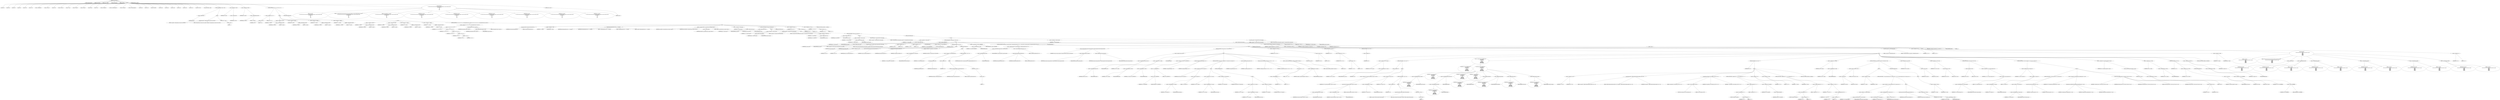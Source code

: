 digraph hostapd_notif_assoc {  
"1000131" [label = "(METHOD,hostapd_notif_assoc)" ]
"1000132" [label = "(PARAM,hostapd_data *hapd)" ]
"1000133" [label = "(PARAM,const u8 *addr)" ]
"1000134" [label = "(PARAM,const u8 *req_ies)" ]
"1000135" [label = "(PARAM,size_t req_ies_len)" ]
"1000136" [label = "(PARAM,int reassoc)" ]
"1000137" [label = "(BLOCK,,)" ]
"1000138" [label = "(LOCAL,v5: int)" ]
"1000139" [label = "(LOCAL,v6: int)" ]
"1000140" [label = "(LOCAL,v8: int)" ]
"1000141" [label = "(LOCAL,v9: int)" ]
"1000142" [label = "(LOCAL,v10: int)" ]
"1000143" [label = "(LOCAL,v11: int)" ]
"1000144" [label = "(LOCAL,v12: hostapd_data *)" ]
"1000145" [label = "(LOCAL,v13: const u8 *)" ]
"1000146" [label = "(LOCAL,v14: int)" ]
"1000147" [label = "(LOCAL,v16: const u8 *)" ]
"1000148" [label = "(LOCAL,v17: size_t)" ]
"1000149" [label = "(LOCAL,v18: sta_info *)" ]
"1000150" [label = "(LOCAL,v19: sta_info *)" ]
"1000151" [label = "(LOCAL,v20: bool)" ]
"1000152" [label = "(LOCAL,v21: int)" ]
"1000153" [label = "(LOCAL,v22: unsigned int)" ]
"1000154" [label = "(LOCAL,v23: wpa_state_machine *)" ]
"1000155" [label = "(LOCAL,v24: wpa_event)" ]
"1000156" [label = "(LOCAL,v25: wpa_state_machine *)" ]
"1000157" [label = "(LOCAL,v26: int)" ]
"1000158" [label = "(LOCAL,v27: int)" ]
"1000159" [label = "(LOCAL,v28: _DWORD *)" ]
"1000160" [label = "(LOCAL,v29: u32)" ]
"1000161" [label = "(LOCAL,v30: int)" ]
"1000162" [label = "(LOCAL,v31: bool)" ]
"1000163" [label = "(LOCAL,v32: int)" ]
"1000164" [label = "(LOCAL,v33: u32)" ]
"1000165" [label = "(LOCAL,v34: u8 *)" ]
"1000166" [label = "(LOCAL,eid: u8 [ 1064 ])" ]
"1000167" [label = "(LOCAL,elems: ieee802_11_elems)" ]
"1000168" [label = "(CONTROL_STRUCTURE,if ( !addr ),if ( !addr ))" ]
"1000169" [label = "(<operator>.logicalNot,!addr)" ]
"1000170" [label = "(IDENTIFIER,addr,!addr)" ]
"1000171" [label = "(BLOCK,,)" ]
"1000172" [label = "(wpa_printf,wpa_printf(2, \"hostapd_notif_assoc: Skip event with no address\"))" ]
"1000173" [label = "(LITERAL,2,wpa_printf(2, \"hostapd_notif_assoc: Skip event with no address\"))" ]
"1000174" [label = "(LITERAL,\"hostapd_notif_assoc: Skip event with no address\",wpa_printf(2, \"hostapd_notif_assoc: Skip event with no address\"))" ]
"1000175" [label = "(RETURN,return -1;,return -1;)" ]
"1000176" [label = "(<operator>.minus,-1)" ]
"1000177" [label = "(LITERAL,1,-1)" ]
"1000178" [label = "(<operator>.assignment,v5 = *addr)" ]
"1000179" [label = "(IDENTIFIER,v5,v5 = *addr)" ]
"1000180" [label = "(<operator>.indirection,*addr)" ]
"1000181" [label = "(IDENTIFIER,addr,v5 = *addr)" ]
"1000182" [label = "(<operator>.assignment,v6 = addr[1])" ]
"1000183" [label = "(IDENTIFIER,v6,v6 = addr[1])" ]
"1000184" [label = "(<operator>.indirectIndexAccess,addr[1])" ]
"1000185" [label = "(IDENTIFIER,addr,v6 = addr[1])" ]
"1000186" [label = "(LITERAL,1,v6 = addr[1])" ]
"1000187" [label = "(CONTROL_STRUCTURE,if ( (v5 & 1) != 0 ),if ( (v5 & 1) != 0 ))" ]
"1000188" [label = "(<operator>.notEquals,(v5 & 1) != 0)" ]
"1000189" [label = "(<operator>.and,v5 & 1)" ]
"1000190" [label = "(IDENTIFIER,v5,v5 & 1)" ]
"1000191" [label = "(LITERAL,1,v5 & 1)" ]
"1000192" [label = "(LITERAL,0,(v5 & 1) != 0)" ]
"1000193" [label = "(BLOCK,,)" ]
"1000194" [label = "(<operator>.assignment,v8 = addr[2])" ]
"1000195" [label = "(IDENTIFIER,v8,v8 = addr[2])" ]
"1000196" [label = "(<operator>.indirectIndexAccess,addr[2])" ]
"1000197" [label = "(IDENTIFIER,addr,v8 = addr[2])" ]
"1000198" [label = "(LITERAL,2,v8 = addr[2])" ]
"1000199" [label = "(<operator>.assignment,v9 = addr[3])" ]
"1000200" [label = "(IDENTIFIER,v9,v9 = addr[3])" ]
"1000201" [label = "(<operator>.indirectIndexAccess,addr[3])" ]
"1000202" [label = "(IDENTIFIER,addr,v9 = addr[3])" ]
"1000203" [label = "(LITERAL,3,v9 = addr[3])" ]
"1000204" [label = "(<operator>.assignment,v10 = addr[4])" ]
"1000205" [label = "(IDENTIFIER,v10,v10 = addr[4])" ]
"1000206" [label = "(<operator>.indirectIndexAccess,addr[4])" ]
"1000207" [label = "(IDENTIFIER,addr,v10 = addr[4])" ]
"1000208" [label = "(LITERAL,4,v10 = addr[4])" ]
"1000209" [label = "(<operator>.assignment,v11 = addr[5])" ]
"1000210" [label = "(IDENTIFIER,v11,v11 = addr[5])" ]
"1000211" [label = "(<operator>.indirectIndexAccess,addr[5])" ]
"1000212" [label = "(IDENTIFIER,addr,v11 = addr[5])" ]
"1000213" [label = "(LITERAL,5,v11 = addr[5])" ]
"1000214" [label = "(CONTROL_STRUCTURE,else,else)" ]
"1000215" [label = "(BLOCK,,)" ]
"1000216" [label = "(<operator>.assignment,v8 = addr[2])" ]
"1000217" [label = "(IDENTIFIER,v8,v8 = addr[2])" ]
"1000218" [label = "(<operator>.indirectIndexAccess,addr[2])" ]
"1000219" [label = "(IDENTIFIER,addr,v8 = addr[2])" ]
"1000220" [label = "(LITERAL,2,v8 = addr[2])" ]
"1000221" [label = "(<operator>.assignment,v9 = addr[3])" ]
"1000222" [label = "(IDENTIFIER,v9,v9 = addr[3])" ]
"1000223" [label = "(<operator>.indirectIndexAccess,addr[3])" ]
"1000224" [label = "(IDENTIFIER,addr,v9 = addr[3])" ]
"1000225" [label = "(LITERAL,3,v9 = addr[3])" ]
"1000226" [label = "(<operator>.assignment,v10 = addr[4])" ]
"1000227" [label = "(IDENTIFIER,v10,v10 = addr[4])" ]
"1000228" [label = "(<operator>.indirectIndexAccess,addr[4])" ]
"1000229" [label = "(IDENTIFIER,addr,v10 = addr[4])" ]
"1000230" [label = "(LITERAL,4,v10 = addr[4])" ]
"1000231" [label = "(<operator>.assignment,v11 = addr[5])" ]
"1000232" [label = "(IDENTIFIER,v11,v11 = addr[5])" ]
"1000233" [label = "(<operator>.indirectIndexAccess,addr[5])" ]
"1000234" [label = "(IDENTIFIER,addr,v11 = addr[5])" ]
"1000235" [label = "(LITERAL,5,v11 = addr[5])" ]
"1000236" [label = "(CONTROL_STRUCTURE,if ( v6 | v5 | v8 | v9 | v10 | v11 && memcmp(addr, hapd->own_addr, 6u) ),if ( v6 | v5 | v8 | v9 | v10 | v11 && memcmp(addr, hapd->own_addr, 6u) ))" ]
"1000237" [label = "(<operator>.logicalAnd,v6 | v5 | v8 | v9 | v10 | v11 && memcmp(addr, hapd->own_addr, 6u))" ]
"1000238" [label = "(<operator>.or,v6 | v5 | v8 | v9 | v10 | v11)" ]
"1000239" [label = "(IDENTIFIER,v6,v6 | v5 | v8 | v9 | v10 | v11)" ]
"1000240" [label = "(<operator>.or,v5 | v8 | v9 | v10 | v11)" ]
"1000241" [label = "(IDENTIFIER,v5,v5 | v8 | v9 | v10 | v11)" ]
"1000242" [label = "(<operator>.or,v8 | v9 | v10 | v11)" ]
"1000243" [label = "(IDENTIFIER,v8,v8 | v9 | v10 | v11)" ]
"1000244" [label = "(<operator>.or,v9 | v10 | v11)" ]
"1000245" [label = "(IDENTIFIER,v9,v9 | v10 | v11)" ]
"1000246" [label = "(<operator>.or,v10 | v11)" ]
"1000247" [label = "(IDENTIFIER,v10,v10 | v11)" ]
"1000248" [label = "(IDENTIFIER,v11,v10 | v11)" ]
"1000249" [label = "(memcmp,memcmp(addr, hapd->own_addr, 6u))" ]
"1000250" [label = "(IDENTIFIER,addr,memcmp(addr, hapd->own_addr, 6u))" ]
"1000251" [label = "(<operator>.indirectFieldAccess,hapd->own_addr)" ]
"1000252" [label = "(IDENTIFIER,hapd,memcmp(addr, hapd->own_addr, 6u))" ]
"1000253" [label = "(FIELD_IDENTIFIER,own_addr,own_addr)" ]
"1000254" [label = "(LITERAL,6u,memcmp(addr, hapd->own_addr, 6u))" ]
"1000255" [label = "(BLOCK,,)" ]
"1000256" [label = "(random_add_randomness,random_add_randomness(addr, 6u))" ]
"1000257" [label = "(IDENTIFIER,addr,random_add_randomness(addr, 6u))" ]
"1000258" [label = "(LITERAL,6u,random_add_randomness(addr, 6u))" ]
"1000259" [label = "(<operator>.assignment,v12 = hapd)" ]
"1000260" [label = "(IDENTIFIER,v12,v12 = hapd)" ]
"1000261" [label = "(IDENTIFIER,hapd,v12 = hapd)" ]
"1000262" [label = "(hostapd_logger,hostapd_logger(hapd, addr, 1u, 2, \"associated\"))" ]
"1000263" [label = "(IDENTIFIER,hapd,hostapd_logger(hapd, addr, 1u, 2, \"associated\"))" ]
"1000264" [label = "(IDENTIFIER,addr,hostapd_logger(hapd, addr, 1u, 2, \"associated\"))" ]
"1000265" [label = "(LITERAL,1u,hostapd_logger(hapd, addr, 1u, 2, \"associated\"))" ]
"1000266" [label = "(LITERAL,2,hostapd_logger(hapd, addr, 1u, 2, \"associated\"))" ]
"1000267" [label = "(LITERAL,\"associated\",hostapd_logger(hapd, addr, 1u, 2, \"associated\"))" ]
"1000268" [label = "(ieee802_11_parse_elems,ieee802_11_parse_elems(req_ies, req_ies_len, &elems, 0))" ]
"1000269" [label = "(IDENTIFIER,req_ies,ieee802_11_parse_elems(req_ies, req_ies_len, &elems, 0))" ]
"1000270" [label = "(IDENTIFIER,req_ies_len,ieee802_11_parse_elems(req_ies, req_ies_len, &elems, 0))" ]
"1000271" [label = "(<operator>.addressOf,&elems)" ]
"1000272" [label = "(IDENTIFIER,elems,ieee802_11_parse_elems(req_ies, req_ies_len, &elems, 0))" ]
"1000273" [label = "(LITERAL,0,ieee802_11_parse_elems(req_ies, req_ies_len, &elems, 0))" ]
"1000274" [label = "(<operator>.assignment,v13 = elems.wps_ie)" ]
"1000275" [label = "(IDENTIFIER,v13,v13 = elems.wps_ie)" ]
"1000276" [label = "(<operator>.fieldAccess,elems.wps_ie)" ]
"1000277" [label = "(IDENTIFIER,elems,v13 = elems.wps_ie)" ]
"1000278" [label = "(FIELD_IDENTIFIER,wps_ie,wps_ie)" ]
"1000279" [label = "(CONTROL_STRUCTURE,if ( elems.wps_ie ),if ( elems.wps_ie ))" ]
"1000280" [label = "(<operator>.fieldAccess,elems.wps_ie)" ]
"1000281" [label = "(IDENTIFIER,elems,if ( elems.wps_ie ))" ]
"1000282" [label = "(FIELD_IDENTIFIER,wps_ie,wps_ie)" ]
"1000283" [label = "(BLOCK,,)" ]
"1000284" [label = "(<operator>.assignment,v14 = elems.wps_ie_len)" ]
"1000285" [label = "(IDENTIFIER,v14,v14 = elems.wps_ie_len)" ]
"1000286" [label = "(<operator>.fieldAccess,elems.wps_ie_len)" ]
"1000287" [label = "(IDENTIFIER,elems,v14 = elems.wps_ie_len)" ]
"1000288" [label = "(FIELD_IDENTIFIER,wps_ie_len,wps_ie_len)" ]
"1000289" [label = "(wpa_printf,wpa_printf(2, \"STA included WPS IE in (Re)AssocReq\"))" ]
"1000290" [label = "(LITERAL,2,wpa_printf(2, \"STA included WPS IE in (Re)AssocReq\"))" ]
"1000291" [label = "(LITERAL,\"STA included WPS IE in (Re)AssocReq\",wpa_printf(2, \"STA included WPS IE in (Re)AssocReq\"))" ]
"1000292" [label = "(CONTROL_STRUCTURE,else,else)" ]
"1000293" [label = "(BLOCK,,)" ]
"1000294" [label = "(<operator>.assignment,v13 = elems.rsn_ie)" ]
"1000295" [label = "(IDENTIFIER,v13,v13 = elems.rsn_ie)" ]
"1000296" [label = "(<operator>.fieldAccess,elems.rsn_ie)" ]
"1000297" [label = "(IDENTIFIER,elems,v13 = elems.rsn_ie)" ]
"1000298" [label = "(FIELD_IDENTIFIER,rsn_ie,rsn_ie)" ]
"1000299" [label = "(CONTROL_STRUCTURE,if ( elems.rsn_ie ),if ( elems.rsn_ie ))" ]
"1000300" [label = "(<operator>.fieldAccess,elems.rsn_ie)" ]
"1000301" [label = "(IDENTIFIER,elems,if ( elems.rsn_ie ))" ]
"1000302" [label = "(FIELD_IDENTIFIER,rsn_ie,rsn_ie)" ]
"1000303" [label = "(BLOCK,,)" ]
"1000304" [label = "(<operator>.assignment,v14 = elems.rsn_ie_len)" ]
"1000305" [label = "(IDENTIFIER,v14,v14 = elems.rsn_ie_len)" ]
"1000306" [label = "(<operator>.fieldAccess,elems.rsn_ie_len)" ]
"1000307" [label = "(IDENTIFIER,elems,v14 = elems.rsn_ie_len)" ]
"1000308" [label = "(FIELD_IDENTIFIER,rsn_ie_len,rsn_ie_len)" ]
"1000309" [label = "(wpa_printf,wpa_printf(2, \"STA included RSN IE in (Re)AssocReq\"))" ]
"1000310" [label = "(LITERAL,2,wpa_printf(2, \"STA included RSN IE in (Re)AssocReq\"))" ]
"1000311" [label = "(LITERAL,\"STA included RSN IE in (Re)AssocReq\",wpa_printf(2, \"STA included RSN IE in (Re)AssocReq\"))" ]
"1000312" [label = "(CONTROL_STRUCTURE,else,else)" ]
"1000313" [label = "(BLOCK,,)" ]
"1000314" [label = "(<operator>.assignment,v13 = elems.wpa_ie)" ]
"1000315" [label = "(IDENTIFIER,v13,v13 = elems.wpa_ie)" ]
"1000316" [label = "(<operator>.fieldAccess,elems.wpa_ie)" ]
"1000317" [label = "(IDENTIFIER,elems,v13 = elems.wpa_ie)" ]
"1000318" [label = "(FIELD_IDENTIFIER,wpa_ie,wpa_ie)" ]
"1000319" [label = "(CONTROL_STRUCTURE,if ( !elems.wpa_ie ),if ( !elems.wpa_ie ))" ]
"1000320" [label = "(<operator>.logicalNot,!elems.wpa_ie)" ]
"1000321" [label = "(<operator>.fieldAccess,elems.wpa_ie)" ]
"1000322" [label = "(IDENTIFIER,elems,!elems.wpa_ie)" ]
"1000323" [label = "(FIELD_IDENTIFIER,wpa_ie,wpa_ie)" ]
"1000324" [label = "(BLOCK,,)" ]
"1000325" [label = "(wpa_printf,wpa_printf(2, \"STA did not include WPS/RSN/WPA IE in (Re)AssocReq\"))" ]
"1000326" [label = "(LITERAL,2,wpa_printf(2, \"STA did not include WPS/RSN/WPA IE in (Re)AssocReq\"))" ]
"1000327" [label = "(LITERAL,\"STA did not include WPS/RSN/WPA IE in (Re)AssocReq\",wpa_printf(2, \"STA did not include WPS/RSN/WPA IE in (Re)AssocReq\"))" ]
"1000328" [label = "(<operator>.assignment,v16 = 0)" ]
"1000329" [label = "(IDENTIFIER,v16,v16 = 0)" ]
"1000330" [label = "(LITERAL,0,v16 = 0)" ]
"1000331" [label = "(<operator>.assignment,v17 = 0)" ]
"1000332" [label = "(IDENTIFIER,v17,v17 = 0)" ]
"1000333" [label = "(LITERAL,0,v17 = 0)" ]
"1000334" [label = "(JUMP_TARGET,LABEL_17)" ]
"1000335" [label = "(<operator>.assignment,v18 = ap_get_sta(hapd, addr))" ]
"1000336" [label = "(IDENTIFIER,v18,v18 = ap_get_sta(hapd, addr))" ]
"1000337" [label = "(ap_get_sta,ap_get_sta(hapd, addr))" ]
"1000338" [label = "(IDENTIFIER,hapd,ap_get_sta(hapd, addr))" ]
"1000339" [label = "(IDENTIFIER,addr,ap_get_sta(hapd, addr))" ]
"1000340" [label = "(CONTROL_STRUCTURE,if ( v18 ),if ( v18 ))" ]
"1000341" [label = "(IDENTIFIER,v18,if ( v18 ))" ]
"1000342" [label = "(BLOCK,,)" ]
"1000343" [label = "(<operator>.assignment,v19 = v18)" ]
"1000344" [label = "(IDENTIFIER,v19,v19 = v18)" ]
"1000345" [label = "(IDENTIFIER,v18,v19 = v18)" ]
"1000346" [label = "(ap_sta_no_session_timeout,ap_sta_no_session_timeout(hapd, v18))" ]
"1000347" [label = "(IDENTIFIER,hapd,ap_sta_no_session_timeout(hapd, v18))" ]
"1000348" [label = "(IDENTIFIER,v18,ap_sta_no_session_timeout(hapd, v18))" ]
"1000349" [label = "(accounting_sta_stop,accounting_sta_stop(hapd, v19))" ]
"1000350" [label = "(IDENTIFIER,hapd,accounting_sta_stop(hapd, v19))" ]
"1000351" [label = "(IDENTIFIER,v19,accounting_sta_stop(hapd, v19))" ]
"1000352" [label = "(<operator>.assignment,v19->timeout_next = STA_NULLFUNC)" ]
"1000353" [label = "(<operator>.indirectFieldAccess,v19->timeout_next)" ]
"1000354" [label = "(IDENTIFIER,v19,v19->timeout_next = STA_NULLFUNC)" ]
"1000355" [label = "(FIELD_IDENTIFIER,timeout_next,timeout_next)" ]
"1000356" [label = "(IDENTIFIER,STA_NULLFUNC,v19->timeout_next = STA_NULLFUNC)" ]
"1000357" [label = "(CONTROL_STRUCTURE,else,else)" ]
"1000358" [label = "(BLOCK,,)" ]
"1000359" [label = "(<operator>.assignment,v19 = ap_sta_add(hapd, addr))" ]
"1000360" [label = "(IDENTIFIER,v19,v19 = ap_sta_add(hapd, addr))" ]
"1000361" [label = "(ap_sta_add,ap_sta_add(hapd, addr))" ]
"1000362" [label = "(IDENTIFIER,hapd,ap_sta_add(hapd, addr))" ]
"1000363" [label = "(IDENTIFIER,addr,ap_sta_add(hapd, addr))" ]
"1000364" [label = "(CONTROL_STRUCTURE,if ( !v19 ),if ( !v19 ))" ]
"1000365" [label = "(<operator>.logicalNot,!v19)" ]
"1000366" [label = "(IDENTIFIER,v19,!v19)" ]
"1000367" [label = "(BLOCK,,)" ]
"1000368" [label = "(hostapd_drv_sta_disassoc,hostapd_drv_sta_disassoc(hapd, addr, 5))" ]
"1000369" [label = "(IDENTIFIER,hapd,hostapd_drv_sta_disassoc(hapd, addr, 5))" ]
"1000370" [label = "(IDENTIFIER,addr,hostapd_drv_sta_disassoc(hapd, addr, 5))" ]
"1000371" [label = "(LITERAL,5,hostapd_drv_sta_disassoc(hapd, addr, 5))" ]
"1000372" [label = "(RETURN,return -1;,return -1;)" ]
"1000373" [label = "(<operator>.minus,-1)" ]
"1000374" [label = "(LITERAL,1,-1)" ]
"1000375" [label = "(<operators>.assignmentAnd,v19->flags &= 0xFFFECFFF)" ]
"1000376" [label = "(<operator>.indirectFieldAccess,v19->flags)" ]
"1000377" [label = "(IDENTIFIER,v19,v19->flags &= 0xFFFECFFF)" ]
"1000378" [label = "(FIELD_IDENTIFIER,flags,flags)" ]
"1000379" [label = "(LITERAL,0xFFFECFFF,v19->flags &= 0xFFFECFFF)" ]
"1000380" [label = "(CONTROL_STRUCTURE,if ( hapd->iface->drv_max_acl_mac_addrs || hostapd_check_acl(hapd, addr, 0) == 1 ),if ( hapd->iface->drv_max_acl_mac_addrs || hostapd_check_acl(hapd, addr, 0) == 1 ))" ]
"1000381" [label = "(<operator>.logicalOr,hapd->iface->drv_max_acl_mac_addrs || hostapd_check_acl(hapd, addr, 0) == 1)" ]
"1000382" [label = "(<operator>.indirectFieldAccess,hapd->iface->drv_max_acl_mac_addrs)" ]
"1000383" [label = "(<operator>.indirectFieldAccess,hapd->iface)" ]
"1000384" [label = "(IDENTIFIER,hapd,hapd->iface->drv_max_acl_mac_addrs || hostapd_check_acl(hapd, addr, 0) == 1)" ]
"1000385" [label = "(FIELD_IDENTIFIER,iface,iface)" ]
"1000386" [label = "(FIELD_IDENTIFIER,drv_max_acl_mac_addrs,drv_max_acl_mac_addrs)" ]
"1000387" [label = "(<operator>.equals,hostapd_check_acl(hapd, addr, 0) == 1)" ]
"1000388" [label = "(hostapd_check_acl,hostapd_check_acl(hapd, addr, 0))" ]
"1000389" [label = "(IDENTIFIER,hapd,hostapd_check_acl(hapd, addr, 0))" ]
"1000390" [label = "(IDENTIFIER,addr,hostapd_check_acl(hapd, addr, 0))" ]
"1000391" [label = "(LITERAL,0,hostapd_check_acl(hapd, addr, 0))" ]
"1000392" [label = "(LITERAL,1,hostapd_check_acl(hapd, addr, 0) == 1)" ]
"1000393" [label = "(BLOCK,,)" ]
"1000394" [label = "(ap_copy_sta_supp_op_classes,ap_copy_sta_supp_op_classes(v19, elems.supp_op_classes, elems.supp_op_classes_len))" ]
"1000395" [label = "(IDENTIFIER,v19,ap_copy_sta_supp_op_classes(v19, elems.supp_op_classes, elems.supp_op_classes_len))" ]
"1000396" [label = "(<operator>.fieldAccess,elems.supp_op_classes)" ]
"1000397" [label = "(IDENTIFIER,elems,ap_copy_sta_supp_op_classes(v19, elems.supp_op_classes, elems.supp_op_classes_len))" ]
"1000398" [label = "(FIELD_IDENTIFIER,supp_op_classes,supp_op_classes)" ]
"1000399" [label = "(<operator>.fieldAccess,elems.supp_op_classes_len)" ]
"1000400" [label = "(IDENTIFIER,elems,ap_copy_sta_supp_op_classes(v19, elems.supp_op_classes, elems.supp_op_classes_len))" ]
"1000401" [label = "(FIELD_IDENTIFIER,supp_op_classes_len,supp_op_classes_len)" ]
"1000402" [label = "(CONTROL_STRUCTURE,if ( !hapd->conf->wpa ),if ( !hapd->conf->wpa ))" ]
"1000403" [label = "(<operator>.logicalNot,!hapd->conf->wpa)" ]
"1000404" [label = "(<operator>.indirectFieldAccess,hapd->conf->wpa)" ]
"1000405" [label = "(<operator>.indirectFieldAccess,hapd->conf)" ]
"1000406" [label = "(IDENTIFIER,hapd,!hapd->conf->wpa)" ]
"1000407" [label = "(FIELD_IDENTIFIER,conf,conf)" ]
"1000408" [label = "(FIELD_IDENTIFIER,wpa,wpa)" ]
"1000409" [label = "(BLOCK,,)" ]
"1000410" [label = "(<operator>.assignment,v22 = v19->flags)" ]
"1000411" [label = "(IDENTIFIER,v22,v22 = v19->flags)" ]
"1000412" [label = "(<operator>.indirectFieldAccess,v19->flags)" ]
"1000413" [label = "(IDENTIFIER,v19,v22 = v19->flags)" ]
"1000414" [label = "(FIELD_IDENTIFIER,flags,flags)" ]
"1000415" [label = "(JUMP_TARGET,LABEL_29)" ]
"1000416" [label = "(<operator>.assignment,v19->flags = v22 & 0xFFF7FFFC | 3)" ]
"1000417" [label = "(<operator>.indirectFieldAccess,v19->flags)" ]
"1000418" [label = "(IDENTIFIER,v19,v19->flags = v22 & 0xFFF7FFFC | 3)" ]
"1000419" [label = "(FIELD_IDENTIFIER,flags,flags)" ]
"1000420" [label = "(<operator>.or,v22 & 0xFFF7FFFC | 3)" ]
"1000421" [label = "(<operator>.and,v22 & 0xFFF7FFFC)" ]
"1000422" [label = "(IDENTIFIER,v22,v22 & 0xFFF7FFFC)" ]
"1000423" [label = "(LITERAL,0xFFF7FFFC,v22 & 0xFFF7FFFC)" ]
"1000424" [label = "(LITERAL,3,v22 & 0xFFF7FFFC | 3)" ]
"1000425" [label = "(hostapd_set_sta_flags,hostapd_set_sta_flags(v12, v19))" ]
"1000426" [label = "(IDENTIFIER,v12,hostapd_set_sta_flags(v12, v19))" ]
"1000427" [label = "(IDENTIFIER,v19,hostapd_set_sta_flags(v12, v19))" ]
"1000428" [label = "(CONTROL_STRUCTURE,if ( reassoc && v19->auth_alg == 2 ),if ( reassoc && v19->auth_alg == 2 ))" ]
"1000429" [label = "(<operator>.logicalAnd,reassoc && v19->auth_alg == 2)" ]
"1000430" [label = "(IDENTIFIER,reassoc,reassoc && v19->auth_alg == 2)" ]
"1000431" [label = "(<operator>.equals,v19->auth_alg == 2)" ]
"1000432" [label = "(<operator>.indirectFieldAccess,v19->auth_alg)" ]
"1000433" [label = "(IDENTIFIER,v19,v19->auth_alg == 2)" ]
"1000434" [label = "(FIELD_IDENTIFIER,auth_alg,auth_alg)" ]
"1000435" [label = "(LITERAL,2,v19->auth_alg == 2)" ]
"1000436" [label = "(BLOCK,,)" ]
"1000437" [label = "(<operator>.assignment,v23 = v19->wpa_sm)" ]
"1000438" [label = "(IDENTIFIER,v23,v23 = v19->wpa_sm)" ]
"1000439" [label = "(<operator>.indirectFieldAccess,v19->wpa_sm)" ]
"1000440" [label = "(IDENTIFIER,v19,v23 = v19->wpa_sm)" ]
"1000441" [label = "(FIELD_IDENTIFIER,wpa_sm,wpa_sm)" ]
"1000442" [label = "(<operator>.assignment,v24 = WPA_ASSOC_FT)" ]
"1000443" [label = "(IDENTIFIER,v24,v24 = WPA_ASSOC_FT)" ]
"1000444" [label = "(IDENTIFIER,WPA_ASSOC_FT,v24 = WPA_ASSOC_FT)" ]
"1000445" [label = "(CONTROL_STRUCTURE,else,else)" ]
"1000446" [label = "(BLOCK,,)" ]
"1000447" [label = "(<operator>.assignment,v23 = v19->wpa_sm)" ]
"1000448" [label = "(IDENTIFIER,v23,v23 = v19->wpa_sm)" ]
"1000449" [label = "(<operator>.indirectFieldAccess,v19->wpa_sm)" ]
"1000450" [label = "(IDENTIFIER,v19,v23 = v19->wpa_sm)" ]
"1000451" [label = "(FIELD_IDENTIFIER,wpa_sm,wpa_sm)" ]
"1000452" [label = "(<operator>.assignment,v24 = WPA_ASSOC)" ]
"1000453" [label = "(IDENTIFIER,v24,v24 = WPA_ASSOC)" ]
"1000454" [label = "(IDENTIFIER,WPA_ASSOC,v24 = WPA_ASSOC)" ]
"1000455" [label = "(wpa_auth_sm_event,wpa_auth_sm_event(v23, v24))" ]
"1000456" [label = "(IDENTIFIER,v23,wpa_auth_sm_event(v23, v24))" ]
"1000457" [label = "(IDENTIFIER,v24,wpa_auth_sm_event(v23, v24))" ]
"1000458" [label = "(hostapd_new_assoc_sta,hostapd_new_assoc_sta(v12, v19, (v22 >> 1) & 1))" ]
"1000459" [label = "(IDENTIFIER,v12,hostapd_new_assoc_sta(v12, v19, (v22 >> 1) & 1))" ]
"1000460" [label = "(IDENTIFIER,v19,hostapd_new_assoc_sta(v12, v19, (v22 >> 1) & 1))" ]
"1000461" [label = "(<operator>.and,(v22 >> 1) & 1)" ]
"1000462" [label = "(<operator>.arithmeticShiftRight,v22 >> 1)" ]
"1000463" [label = "(IDENTIFIER,v22,v22 >> 1)" ]
"1000464" [label = "(LITERAL,1,v22 >> 1)" ]
"1000465" [label = "(LITERAL,1,(v22 >> 1) & 1)" ]
"1000466" [label = "(ieee802_1x_notify_port_enabled,ieee802_1x_notify_port_enabled(v19->eapol_sm, 1))" ]
"1000467" [label = "(<operator>.indirectFieldAccess,v19->eapol_sm)" ]
"1000468" [label = "(IDENTIFIER,v19,ieee802_1x_notify_port_enabled(v19->eapol_sm, 1))" ]
"1000469" [label = "(FIELD_IDENTIFIER,eapol_sm,eapol_sm)" ]
"1000470" [label = "(LITERAL,1,ieee802_1x_notify_port_enabled(v19->eapol_sm, 1))" ]
"1000471" [label = "(RETURN,return 0;,return 0;)" ]
"1000472" [label = "(LITERAL,0,return 0;)" ]
"1000473" [label = "(<operator>.assignment,v20 = v16 == 0)" ]
"1000474" [label = "(IDENTIFIER,v20,v20 = v16 == 0)" ]
"1000475" [label = "(<operator>.equals,v16 == 0)" ]
"1000476" [label = "(IDENTIFIER,v16,v16 == 0)" ]
"1000477" [label = "(LITERAL,0,v16 == 0)" ]
"1000478" [label = "(CONTROL_STRUCTURE,if ( v16 ),if ( v16 ))" ]
"1000479" [label = "(IDENTIFIER,v16,if ( v16 ))" ]
"1000480" [label = "(<operator>.assignment,v20 = v17 == 0)" ]
"1000481" [label = "(IDENTIFIER,v20,v20 = v17 == 0)" ]
"1000482" [label = "(<operator>.equals,v17 == 0)" ]
"1000483" [label = "(IDENTIFIER,v17,v17 == 0)" ]
"1000484" [label = "(LITERAL,0,v17 == 0)" ]
"1000485" [label = "(CONTROL_STRUCTURE,if ( !v20 ),if ( !v20 ))" ]
"1000486" [label = "(<operator>.logicalNot,!v20)" ]
"1000487" [label = "(IDENTIFIER,v20,!v20)" ]
"1000488" [label = "(BLOCK,,)" ]
"1000489" [label = "(<operator>.assignment,v25 = v19->wpa_sm)" ]
"1000490" [label = "(IDENTIFIER,v25,v25 = v19->wpa_sm)" ]
"1000491" [label = "(<operator>.indirectFieldAccess,v19->wpa_sm)" ]
"1000492" [label = "(IDENTIFIER,v19,v25 = v19->wpa_sm)" ]
"1000493" [label = "(FIELD_IDENTIFIER,wpa_sm,wpa_sm)" ]
"1000494" [label = "(CONTROL_STRUCTURE,if ( !v25 ),if ( !v25 ))" ]
"1000495" [label = "(<operator>.logicalNot,!v25)" ]
"1000496" [label = "(IDENTIFIER,v25,!v25)" ]
"1000497" [label = "(BLOCK,,)" ]
"1000498" [label = "(<operator>.assignment,v25 = wpa_auth_sta_init(hapd->wpa_auth, v19->addr, 0))" ]
"1000499" [label = "(IDENTIFIER,v25,v25 = wpa_auth_sta_init(hapd->wpa_auth, v19->addr, 0))" ]
"1000500" [label = "(wpa_auth_sta_init,wpa_auth_sta_init(hapd->wpa_auth, v19->addr, 0))" ]
"1000501" [label = "(<operator>.indirectFieldAccess,hapd->wpa_auth)" ]
"1000502" [label = "(IDENTIFIER,hapd,wpa_auth_sta_init(hapd->wpa_auth, v19->addr, 0))" ]
"1000503" [label = "(FIELD_IDENTIFIER,wpa_auth,wpa_auth)" ]
"1000504" [label = "(<operator>.indirectFieldAccess,v19->addr)" ]
"1000505" [label = "(IDENTIFIER,v19,wpa_auth_sta_init(hapd->wpa_auth, v19->addr, 0))" ]
"1000506" [label = "(FIELD_IDENTIFIER,addr,addr)" ]
"1000507" [label = "(LITERAL,0,wpa_auth_sta_init(hapd->wpa_auth, v19->addr, 0))" ]
"1000508" [label = "(<operator>.assignment,v19->wpa_sm = v25)" ]
"1000509" [label = "(<operator>.indirectFieldAccess,v19->wpa_sm)" ]
"1000510" [label = "(IDENTIFIER,v19,v19->wpa_sm = v25)" ]
"1000511" [label = "(FIELD_IDENTIFIER,wpa_sm,wpa_sm)" ]
"1000512" [label = "(IDENTIFIER,v25,v19->wpa_sm = v25)" ]
"1000513" [label = "(CONTROL_STRUCTURE,if ( !v25 ),if ( !v25 ))" ]
"1000514" [label = "(<operator>.logicalNot,!v25)" ]
"1000515" [label = "(IDENTIFIER,v25,!v25)" ]
"1000516" [label = "(BLOCK,,)" ]
"1000517" [label = "(wpa_printf,wpa_printf(5, \"Failed to initialize WPA state machine\"))" ]
"1000518" [label = "(LITERAL,5,wpa_printf(5, \"Failed to initialize WPA state machine\"))" ]
"1000519" [label = "(LITERAL,\"Failed to initialize WPA state machine\",wpa_printf(5, \"Failed to initialize WPA state machine\"))" ]
"1000520" [label = "(RETURN,return -1;,return -1;)" ]
"1000521" [label = "(<operator>.minus,-1)" ]
"1000522" [label = "(LITERAL,1,-1)" ]
"1000523" [label = "(<operator>.assignment,v26 = wpa_validate_wpa_ie(\n                        hapd->wpa_auth,\n                        v25,\n                        hapd->iface->freq,\n                        v16,\n                        v17,\n                        elems.mdie,\n                        elems.mdie_len,\n                        elems.owe_dh,\n                        elems.owe_dh_len))" ]
"1000524" [label = "(IDENTIFIER,v26,v26 = wpa_validate_wpa_ie(\n                        hapd->wpa_auth,\n                        v25,\n                        hapd->iface->freq,\n                        v16,\n                        v17,\n                        elems.mdie,\n                        elems.mdie_len,\n                        elems.owe_dh,\n                        elems.owe_dh_len))" ]
"1000525" [label = "(wpa_validate_wpa_ie,wpa_validate_wpa_ie(\n                        hapd->wpa_auth,\n                        v25,\n                        hapd->iface->freq,\n                        v16,\n                        v17,\n                        elems.mdie,\n                        elems.mdie_len,\n                        elems.owe_dh,\n                        elems.owe_dh_len))" ]
"1000526" [label = "(<operator>.indirectFieldAccess,hapd->wpa_auth)" ]
"1000527" [label = "(IDENTIFIER,hapd,wpa_validate_wpa_ie(\n                        hapd->wpa_auth,\n                        v25,\n                        hapd->iface->freq,\n                        v16,\n                        v17,\n                        elems.mdie,\n                        elems.mdie_len,\n                        elems.owe_dh,\n                        elems.owe_dh_len))" ]
"1000528" [label = "(FIELD_IDENTIFIER,wpa_auth,wpa_auth)" ]
"1000529" [label = "(IDENTIFIER,v25,wpa_validate_wpa_ie(\n                        hapd->wpa_auth,\n                        v25,\n                        hapd->iface->freq,\n                        v16,\n                        v17,\n                        elems.mdie,\n                        elems.mdie_len,\n                        elems.owe_dh,\n                        elems.owe_dh_len))" ]
"1000530" [label = "(<operator>.indirectFieldAccess,hapd->iface->freq)" ]
"1000531" [label = "(<operator>.indirectFieldAccess,hapd->iface)" ]
"1000532" [label = "(IDENTIFIER,hapd,wpa_validate_wpa_ie(\n                        hapd->wpa_auth,\n                        v25,\n                        hapd->iface->freq,\n                        v16,\n                        v17,\n                        elems.mdie,\n                        elems.mdie_len,\n                        elems.owe_dh,\n                        elems.owe_dh_len))" ]
"1000533" [label = "(FIELD_IDENTIFIER,iface,iface)" ]
"1000534" [label = "(FIELD_IDENTIFIER,freq,freq)" ]
"1000535" [label = "(IDENTIFIER,v16,wpa_validate_wpa_ie(\n                        hapd->wpa_auth,\n                        v25,\n                        hapd->iface->freq,\n                        v16,\n                        v17,\n                        elems.mdie,\n                        elems.mdie_len,\n                        elems.owe_dh,\n                        elems.owe_dh_len))" ]
"1000536" [label = "(IDENTIFIER,v17,wpa_validate_wpa_ie(\n                        hapd->wpa_auth,\n                        v25,\n                        hapd->iface->freq,\n                        v16,\n                        v17,\n                        elems.mdie,\n                        elems.mdie_len,\n                        elems.owe_dh,\n                        elems.owe_dh_len))" ]
"1000537" [label = "(<operator>.fieldAccess,elems.mdie)" ]
"1000538" [label = "(IDENTIFIER,elems,wpa_validate_wpa_ie(\n                        hapd->wpa_auth,\n                        v25,\n                        hapd->iface->freq,\n                        v16,\n                        v17,\n                        elems.mdie,\n                        elems.mdie_len,\n                        elems.owe_dh,\n                        elems.owe_dh_len))" ]
"1000539" [label = "(FIELD_IDENTIFIER,mdie,mdie)" ]
"1000540" [label = "(<operator>.fieldAccess,elems.mdie_len)" ]
"1000541" [label = "(IDENTIFIER,elems,wpa_validate_wpa_ie(\n                        hapd->wpa_auth,\n                        v25,\n                        hapd->iface->freq,\n                        v16,\n                        v17,\n                        elems.mdie,\n                        elems.mdie_len,\n                        elems.owe_dh,\n                        elems.owe_dh_len))" ]
"1000542" [label = "(FIELD_IDENTIFIER,mdie_len,mdie_len)" ]
"1000543" [label = "(<operator>.fieldAccess,elems.owe_dh)" ]
"1000544" [label = "(IDENTIFIER,elems,wpa_validate_wpa_ie(\n                        hapd->wpa_auth,\n                        v25,\n                        hapd->iface->freq,\n                        v16,\n                        v17,\n                        elems.mdie,\n                        elems.mdie_len,\n                        elems.owe_dh,\n                        elems.owe_dh_len))" ]
"1000545" [label = "(FIELD_IDENTIFIER,owe_dh,owe_dh)" ]
"1000546" [label = "(<operator>.fieldAccess,elems.owe_dh_len)" ]
"1000547" [label = "(IDENTIFIER,elems,wpa_validate_wpa_ie(\n                        hapd->wpa_auth,\n                        v25,\n                        hapd->iface->freq,\n                        v16,\n                        v17,\n                        elems.mdie,\n                        elems.mdie_len,\n                        elems.owe_dh,\n                        elems.owe_dh_len))" ]
"1000548" [label = "(FIELD_IDENTIFIER,owe_dh_len,owe_dh_len)" ]
"1000549" [label = "(CONTROL_STRUCTURE,if ( v26 ),if ( v26 ))" ]
"1000550" [label = "(IDENTIFIER,v26,if ( v26 ))" ]
"1000551" [label = "(BLOCK,,)" ]
"1000552" [label = "(<operator>.assignment,v27 = v26)" ]
"1000553" [label = "(IDENTIFIER,v27,v27 = v26)" ]
"1000554" [label = "(IDENTIFIER,v26,v27 = v26)" ]
"1000555" [label = "(wpa_printf,wpa_printf(2, \"WPA/RSN information element rejected? (res %u)\", v26))" ]
"1000556" [label = "(LITERAL,2,wpa_printf(2, \"WPA/RSN information element rejected? (res %u)\", v26))" ]
"1000557" [label = "(LITERAL,\"WPA/RSN information element rejected? (res %u)\",wpa_printf(2, \"WPA/RSN information element rejected? (res %u)\", v26))" ]
"1000558" [label = "(IDENTIFIER,v26,wpa_printf(2, \"WPA/RSN information element rejected? (res %u)\", v26))" ]
"1000559" [label = "(wpa_hexdump,wpa_hexdump(2, (const unsigned __int8 *)\"IE\", v16, v17))" ]
"1000560" [label = "(LITERAL,2,wpa_hexdump(2, (const unsigned __int8 *)\"IE\", v16, v17))" ]
"1000561" [label = "(<operator>.cast,(const unsigned __int8 *)\"IE\")" ]
"1000562" [label = "(UNKNOWN,const unsigned __int8 *,const unsigned __int8 *)" ]
"1000563" [label = "(LITERAL,\"IE\",(const unsigned __int8 *)\"IE\")" ]
"1000564" [label = "(IDENTIFIER,v16,wpa_hexdump(2, (const unsigned __int8 *)\"IE\", v16, v17))" ]
"1000565" [label = "(IDENTIFIER,v17,wpa_hexdump(2, (const unsigned __int8 *)\"IE\", v16, v17))" ]
"1000566" [label = "(CONTROL_STRUCTURE,if ( (unsigned int)(v27 - 2) < 7 ),if ( (unsigned int)(v27 - 2) < 7 ))" ]
"1000567" [label = "(<operator>.lessThan,(unsigned int)(v27 - 2) < 7)" ]
"1000568" [label = "(<operator>.cast,(unsigned int)(v27 - 2))" ]
"1000569" [label = "(UNKNOWN,unsigned int,unsigned int)" ]
"1000570" [label = "(<operator>.subtraction,v27 - 2)" ]
"1000571" [label = "(IDENTIFIER,v27,v27 - 2)" ]
"1000572" [label = "(LITERAL,2,v27 - 2)" ]
"1000573" [label = "(LITERAL,7,(unsigned int)(v27 - 2) < 7)" ]
"1000574" [label = "(<operator>.assignment,v28 = &unk_94FC0)" ]
"1000575" [label = "(IDENTIFIER,v28,v28 = &unk_94FC0)" ]
"1000576" [label = "(<operator>.addressOf,&unk_94FC0)" ]
"1000577" [label = "(IDENTIFIER,unk_94FC0,v28 = &unk_94FC0)" ]
"1000578" [label = "(<operator>.assignment,v21 = 13)" ]
"1000579" [label = "(IDENTIFIER,v21,v21 = 13)" ]
"1000580" [label = "(LITERAL,13,v21 = 13)" ]
"1000581" [label = "(<operator>.assignment,v12 = hapd)" ]
"1000582" [label = "(IDENTIFIER,v12,v12 = hapd)" ]
"1000583" [label = "(IDENTIFIER,hapd,v12 = hapd)" ]
"1000584" [label = "(CONTROL_STRUCTURE,if ( (unsigned int)(v27 - 2) < 7 ),if ( (unsigned int)(v27 - 2) < 7 ))" ]
"1000585" [label = "(<operator>.lessThan,(unsigned int)(v27 - 2) < 7)" ]
"1000586" [label = "(<operator>.cast,(unsigned int)(v27 - 2))" ]
"1000587" [label = "(UNKNOWN,unsigned int,unsigned int)" ]
"1000588" [label = "(<operator>.subtraction,v27 - 2)" ]
"1000589" [label = "(IDENTIFIER,v27,v27 - 2)" ]
"1000590" [label = "(LITERAL,2,v27 - 2)" ]
"1000591" [label = "(LITERAL,7,(unsigned int)(v27 - 2) < 7)" ]
"1000592" [label = "(<operator>.assignment,v21 = v28[v27 - 2])" ]
"1000593" [label = "(IDENTIFIER,v21,v21 = v28[v27 - 2])" ]
"1000594" [label = "(<operator>.indirectIndexAccess,v28[v27 - 2])" ]
"1000595" [label = "(IDENTIFIER,v28,v21 = v28[v27 - 2])" ]
"1000596" [label = "(<operator>.subtraction,v27 - 2)" ]
"1000597" [label = "(IDENTIFIER,v27,v27 - 2)" ]
"1000598" [label = "(LITERAL,2,v27 - 2)" ]
"1000599" [label = "(CONTROL_STRUCTURE,goto LABEL_43;,goto LABEL_43;)" ]
"1000600" [label = "(<operator>.assignment,v29 = v19->flags)" ]
"1000601" [label = "(IDENTIFIER,v29,v29 = v19->flags)" ]
"1000602" [label = "(<operator>.indirectFieldAccess,v19->flags)" ]
"1000603" [label = "(IDENTIFIER,v19,v29 = v19->flags)" ]
"1000604" [label = "(FIELD_IDENTIFIER,flags,flags)" ]
"1000605" [label = "(CONTROL_STRUCTURE,if ( (v29 & 0x402) == 1026 ),if ( (v29 & 0x402) == 1026 ))" ]
"1000606" [label = "(<operator>.equals,(v29 & 0x402) == 1026)" ]
"1000607" [label = "(<operator>.and,v29 & 0x402)" ]
"1000608" [label = "(IDENTIFIER,v29,v29 & 0x402)" ]
"1000609" [label = "(LITERAL,0x402,v29 & 0x402)" ]
"1000610" [label = "(LITERAL,1026,(v29 & 0x402) == 1026)" ]
"1000611" [label = "(BLOCK,,)" ]
"1000612" [label = "(<operator>.assignment,v12 = hapd)" ]
"1000613" [label = "(IDENTIFIER,v12,v12 = hapd)" ]
"1000614" [label = "(IDENTIFIER,hapd,v12 = hapd)" ]
"1000615" [label = "(CONTROL_STRUCTURE,if ( !v19->sa_query_timed_out && v19->sa_query_count >= 1 ),if ( !v19->sa_query_timed_out && v19->sa_query_count >= 1 ))" ]
"1000616" [label = "(<operator>.logicalAnd,!v19->sa_query_timed_out && v19->sa_query_count >= 1)" ]
"1000617" [label = "(<operator>.logicalNot,!v19->sa_query_timed_out)" ]
"1000618" [label = "(<operator>.indirectFieldAccess,v19->sa_query_timed_out)" ]
"1000619" [label = "(IDENTIFIER,v19,!v19->sa_query_timed_out)" ]
"1000620" [label = "(FIELD_IDENTIFIER,sa_query_timed_out,sa_query_timed_out)" ]
"1000621" [label = "(<operator>.greaterEqualsThan,v19->sa_query_count >= 1)" ]
"1000622" [label = "(<operator>.indirectFieldAccess,v19->sa_query_count)" ]
"1000623" [label = "(IDENTIFIER,v19,v19->sa_query_count >= 1)" ]
"1000624" [label = "(FIELD_IDENTIFIER,sa_query_count,sa_query_count)" ]
"1000625" [label = "(LITERAL,1,v19->sa_query_count >= 1)" ]
"1000626" [label = "(BLOCK,,)" ]
"1000627" [label = "(ap_check_sa_query_timeout,ap_check_sa_query_timeout(hapd, v19))" ]
"1000628" [label = "(IDENTIFIER,hapd,ap_check_sa_query_timeout(hapd, v19))" ]
"1000629" [label = "(IDENTIFIER,v19,ap_check_sa_query_timeout(hapd, v19))" ]
"1000630" [label = "(<operator>.assignment,v29 = v19->flags)" ]
"1000631" [label = "(IDENTIFIER,v29,v29 = v19->flags)" ]
"1000632" [label = "(<operator>.indirectFieldAccess,v19->flags)" ]
"1000633" [label = "(IDENTIFIER,v19,v29 = v19->flags)" ]
"1000634" [label = "(FIELD_IDENTIFIER,flags,flags)" ]
"1000635" [label = "(CONTROL_STRUCTURE,else,else)" ]
"1000636" [label = "(BLOCK,,)" ]
"1000637" [label = "(<operator>.assignment,v12 = hapd)" ]
"1000638" [label = "(IDENTIFIER,v12,v12 = hapd)" ]
"1000639" [label = "(IDENTIFIER,hapd,v12 = hapd)" ]
"1000640" [label = "(<operator>.assignment,v30 = v29 & 0x402)" ]
"1000641" [label = "(IDENTIFIER,v30,v30 = v29 & 0x402)" ]
"1000642" [label = "(<operator>.and,v29 & 0x402)" ]
"1000643" [label = "(IDENTIFIER,v29,v29 & 0x402)" ]
"1000644" [label = "(LITERAL,0x402,v29 & 0x402)" ]
"1000645" [label = "(<operator>.assignment,v31 = v30 == 1026)" ]
"1000646" [label = "(IDENTIFIER,v31,v31 = v30 == 1026)" ]
"1000647" [label = "(<operator>.equals,v30 == 1026)" ]
"1000648" [label = "(IDENTIFIER,v30,v30 == 1026)" ]
"1000649" [label = "(LITERAL,1026,v30 == 1026)" ]
"1000650" [label = "(CONTROL_STRUCTURE,if ( v30 == 1026 ),if ( v30 == 1026 ))" ]
"1000651" [label = "(<operator>.equals,v30 == 1026)" ]
"1000652" [label = "(IDENTIFIER,v30,v30 == 1026)" ]
"1000653" [label = "(LITERAL,1026,v30 == 1026)" ]
"1000654" [label = "(<operator>.assignment,v31 = v19->sa_query_timed_out == 0)" ]
"1000655" [label = "(IDENTIFIER,v31,v31 = v19->sa_query_timed_out == 0)" ]
"1000656" [label = "(<operator>.equals,v19->sa_query_timed_out == 0)" ]
"1000657" [label = "(<operator>.indirectFieldAccess,v19->sa_query_timed_out)" ]
"1000658" [label = "(IDENTIFIER,v19,v19->sa_query_timed_out == 0)" ]
"1000659" [label = "(FIELD_IDENTIFIER,sa_query_timed_out,sa_query_timed_out)" ]
"1000660" [label = "(LITERAL,0,v19->sa_query_timed_out == 0)" ]
"1000661" [label = "(CONTROL_STRUCTURE,if ( v31 && v19->auth_alg != 2 ),if ( v31 && v19->auth_alg != 2 ))" ]
"1000662" [label = "(<operator>.logicalAnd,v31 && v19->auth_alg != 2)" ]
"1000663" [label = "(IDENTIFIER,v31,v31 && v19->auth_alg != 2)" ]
"1000664" [label = "(<operator>.notEquals,v19->auth_alg != 2)" ]
"1000665" [label = "(<operator>.indirectFieldAccess,v19->auth_alg)" ]
"1000666" [label = "(IDENTIFIER,v19,v19->auth_alg != 2)" ]
"1000667" [label = "(FIELD_IDENTIFIER,auth_alg,auth_alg)" ]
"1000668" [label = "(LITERAL,2,v19->auth_alg != 2)" ]
"1000669" [label = "(BLOCK,,)" ]
"1000670" [label = "(CONTROL_STRUCTURE,if ( !v19->sa_query_count ),if ( !v19->sa_query_count ))" ]
"1000671" [label = "(<operator>.logicalNot,!v19->sa_query_count)" ]
"1000672" [label = "(<operator>.indirectFieldAccess,v19->sa_query_count)" ]
"1000673" [label = "(IDENTIFIER,v19,!v19->sa_query_count)" ]
"1000674" [label = "(FIELD_IDENTIFIER,sa_query_count,sa_query_count)" ]
"1000675" [label = "(ap_sta_start_sa_query,ap_sta_start_sa_query(v12, v19))" ]
"1000676" [label = "(IDENTIFIER,v12,ap_sta_start_sa_query(v12, v19))" ]
"1000677" [label = "(IDENTIFIER,v19,ap_sta_start_sa_query(v12, v19))" ]
"1000678" [label = "(<operator>.assignment,v34 = hostapd_eid_assoc_comeback_time(v12, v19, eid))" ]
"1000679" [label = "(IDENTIFIER,v34,v34 = hostapd_eid_assoc_comeback_time(v12, v19, eid))" ]
"1000680" [label = "(hostapd_eid_assoc_comeback_time,hostapd_eid_assoc_comeback_time(v12, v19, eid))" ]
"1000681" [label = "(IDENTIFIER,v12,hostapd_eid_assoc_comeback_time(v12, v19, eid))" ]
"1000682" [label = "(IDENTIFIER,v19,hostapd_eid_assoc_comeback_time(v12, v19, eid))" ]
"1000683" [label = "(IDENTIFIER,eid,hostapd_eid_assoc_comeback_time(v12, v19, eid))" ]
"1000684" [label = "(hostapd_sta_assoc,hostapd_sta_assoc(v12, addr, reassoc, 0x1Eu, eid, v34 - eid))" ]
"1000685" [label = "(IDENTIFIER,v12,hostapd_sta_assoc(v12, addr, reassoc, 0x1Eu, eid, v34 - eid))" ]
"1000686" [label = "(IDENTIFIER,addr,hostapd_sta_assoc(v12, addr, reassoc, 0x1Eu, eid, v34 - eid))" ]
"1000687" [label = "(IDENTIFIER,reassoc,hostapd_sta_assoc(v12, addr, reassoc, 0x1Eu, eid, v34 - eid))" ]
"1000688" [label = "(LITERAL,0x1Eu,hostapd_sta_assoc(v12, addr, reassoc, 0x1Eu, eid, v34 - eid))" ]
"1000689" [label = "(IDENTIFIER,eid,hostapd_sta_assoc(v12, addr, reassoc, 0x1Eu, eid, v34 - eid))" ]
"1000690" [label = "(<operator>.subtraction,v34 - eid)" ]
"1000691" [label = "(IDENTIFIER,v34,v34 - eid)" ]
"1000692" [label = "(IDENTIFIER,eid,v34 - eid)" ]
"1000693" [label = "(RETURN,return 0;,return 0;)" ]
"1000694" [label = "(LITERAL,0,return 0;)" ]
"1000695" [label = "(<operator>.assignment,v32 = wpa_auth_uses_mfp(v19->wpa_sm))" ]
"1000696" [label = "(IDENTIFIER,v32,v32 = wpa_auth_uses_mfp(v19->wpa_sm))" ]
"1000697" [label = "(wpa_auth_uses_mfp,wpa_auth_uses_mfp(v19->wpa_sm))" ]
"1000698" [label = "(<operator>.indirectFieldAccess,v19->wpa_sm)" ]
"1000699" [label = "(IDENTIFIER,v19,wpa_auth_uses_mfp(v19->wpa_sm))" ]
"1000700" [label = "(FIELD_IDENTIFIER,wpa_sm,wpa_sm)" ]
"1000701" [label = "(<operator>.assignment,v33 = v19->flags)" ]
"1000702" [label = "(IDENTIFIER,v33,v33 = v19->flags)" ]
"1000703" [label = "(<operator>.indirectFieldAccess,v19->flags)" ]
"1000704" [label = "(IDENTIFIER,v19,v33 = v19->flags)" ]
"1000705" [label = "(FIELD_IDENTIFIER,flags,flags)" ]
"1000706" [label = "(CONTROL_STRUCTURE,if ( v32 ),if ( v32 ))" ]
"1000707" [label = "(IDENTIFIER,v32,if ( v32 ))" ]
"1000708" [label = "(<operator>.assignment,v22 = v33 | 0x400)" ]
"1000709" [label = "(IDENTIFIER,v22,v22 = v33 | 0x400)" ]
"1000710" [label = "(<operator>.or,v33 | 0x400)" ]
"1000711" [label = "(IDENTIFIER,v33,v33 | 0x400)" ]
"1000712" [label = "(LITERAL,0x400,v33 | 0x400)" ]
"1000713" [label = "(CONTROL_STRUCTURE,else,else)" ]
"1000714" [label = "(<operator>.assignment,v22 = v33 & 0xFFFFFBFF)" ]
"1000715" [label = "(IDENTIFIER,v22,v22 = v33 & 0xFFFFFBFF)" ]
"1000716" [label = "(<operator>.and,v33 & 0xFFFFFBFF)" ]
"1000717" [label = "(IDENTIFIER,v33,v33 & 0xFFFFFBFF)" ]
"1000718" [label = "(LITERAL,0xFFFFFBFF,v33 & 0xFFFFFBFF)" ]
"1000719" [label = "(<operator>.assignment,v19->flags = v22)" ]
"1000720" [label = "(<operator>.indirectFieldAccess,v19->flags)" ]
"1000721" [label = "(IDENTIFIER,v19,v19->flags = v22)" ]
"1000722" [label = "(FIELD_IDENTIFIER,flags,flags)" ]
"1000723" [label = "(IDENTIFIER,v22,v19->flags = v22)" ]
"1000724" [label = "(CONTROL_STRUCTURE,goto LABEL_29;,goto LABEL_29;)" ]
"1000725" [label = "(wpa_printf,wpa_printf(2, \"No WPA/RSN IE from STA\"))" ]
"1000726" [label = "(LITERAL,2,wpa_printf(2, \"No WPA/RSN IE from STA\"))" ]
"1000727" [label = "(LITERAL,\"No WPA/RSN IE from STA\",wpa_printf(2, \"No WPA/RSN IE from STA\"))" ]
"1000728" [label = "(<operator>.assignment,v21 = 13)" ]
"1000729" [label = "(IDENTIFIER,v21,v21 = 13)" ]
"1000730" [label = "(LITERAL,13,v21 = 13)" ]
"1000731" [label = "(CONTROL_STRUCTURE,else,else)" ]
"1000732" [label = "(BLOCK,,)" ]
"1000733" [label = "(<operator>.assignment,v12 = hapd)" ]
"1000734" [label = "(IDENTIFIER,v12,v12 = hapd)" ]
"1000735" [label = "(IDENTIFIER,hapd,v12 = hapd)" ]
"1000736" [label = "(wpa_printf,wpa_printf(\n                3,\n                \"STA %02x:%02x:%02x:%02x:%02x:%02x not allowed to connect\",\n                *addr,\n                addr[1],\n                addr[2],\n                addr[3],\n                addr[4],\n                addr[5]))" ]
"1000737" [label = "(LITERAL,3,wpa_printf(\n                3,\n                \"STA %02x:%02x:%02x:%02x:%02x:%02x not allowed to connect\",\n                *addr,\n                addr[1],\n                addr[2],\n                addr[3],\n                addr[4],\n                addr[5]))" ]
"1000738" [label = "(LITERAL,\"STA %02x:%02x:%02x:%02x:%02x:%02x not allowed to connect\",wpa_printf(\n                3,\n                \"STA %02x:%02x:%02x:%02x:%02x:%02x not allowed to connect\",\n                *addr,\n                addr[1],\n                addr[2],\n                addr[3],\n                addr[4],\n                addr[5]))" ]
"1000739" [label = "(<operator>.indirection,*addr)" ]
"1000740" [label = "(IDENTIFIER,addr,wpa_printf(\n                3,\n                \"STA %02x:%02x:%02x:%02x:%02x:%02x not allowed to connect\",\n                *addr,\n                addr[1],\n                addr[2],\n                addr[3],\n                addr[4],\n                addr[5]))" ]
"1000741" [label = "(<operator>.indirectIndexAccess,addr[1])" ]
"1000742" [label = "(IDENTIFIER,addr,wpa_printf(\n                3,\n                \"STA %02x:%02x:%02x:%02x:%02x:%02x not allowed to connect\",\n                *addr,\n                addr[1],\n                addr[2],\n                addr[3],\n                addr[4],\n                addr[5]))" ]
"1000743" [label = "(LITERAL,1,wpa_printf(\n                3,\n                \"STA %02x:%02x:%02x:%02x:%02x:%02x not allowed to connect\",\n                *addr,\n                addr[1],\n                addr[2],\n                addr[3],\n                addr[4],\n                addr[5]))" ]
"1000744" [label = "(<operator>.indirectIndexAccess,addr[2])" ]
"1000745" [label = "(IDENTIFIER,addr,wpa_printf(\n                3,\n                \"STA %02x:%02x:%02x:%02x:%02x:%02x not allowed to connect\",\n                *addr,\n                addr[1],\n                addr[2],\n                addr[3],\n                addr[4],\n                addr[5]))" ]
"1000746" [label = "(LITERAL,2,wpa_printf(\n                3,\n                \"STA %02x:%02x:%02x:%02x:%02x:%02x not allowed to connect\",\n                *addr,\n                addr[1],\n                addr[2],\n                addr[3],\n                addr[4],\n                addr[5]))" ]
"1000747" [label = "(<operator>.indirectIndexAccess,addr[3])" ]
"1000748" [label = "(IDENTIFIER,addr,wpa_printf(\n                3,\n                \"STA %02x:%02x:%02x:%02x:%02x:%02x not allowed to connect\",\n                *addr,\n                addr[1],\n                addr[2],\n                addr[3],\n                addr[4],\n                addr[5]))" ]
"1000749" [label = "(LITERAL,3,wpa_printf(\n                3,\n                \"STA %02x:%02x:%02x:%02x:%02x:%02x not allowed to connect\",\n                *addr,\n                addr[1],\n                addr[2],\n                addr[3],\n                addr[4],\n                addr[5]))" ]
"1000750" [label = "(<operator>.indirectIndexAccess,addr[4])" ]
"1000751" [label = "(IDENTIFIER,addr,wpa_printf(\n                3,\n                \"STA %02x:%02x:%02x:%02x:%02x:%02x not allowed to connect\",\n                *addr,\n                addr[1],\n                addr[2],\n                addr[3],\n                addr[4],\n                addr[5]))" ]
"1000752" [label = "(LITERAL,4,wpa_printf(\n                3,\n                \"STA %02x:%02x:%02x:%02x:%02x:%02x not allowed to connect\",\n                *addr,\n                addr[1],\n                addr[2],\n                addr[3],\n                addr[4],\n                addr[5]))" ]
"1000753" [label = "(<operator>.indirectIndexAccess,addr[5])" ]
"1000754" [label = "(IDENTIFIER,addr,wpa_printf(\n                3,\n                \"STA %02x:%02x:%02x:%02x:%02x:%02x not allowed to connect\",\n                *addr,\n                addr[1],\n                addr[2],\n                addr[3],\n                addr[4],\n                addr[5]))" ]
"1000755" [label = "(LITERAL,5,wpa_printf(\n                3,\n                \"STA %02x:%02x:%02x:%02x:%02x:%02x not allowed to connect\",\n                *addr,\n                addr[1],\n                addr[2],\n                addr[3],\n                addr[4],\n                addr[5]))" ]
"1000756" [label = "(<operator>.assignment,v21 = 1)" ]
"1000757" [label = "(IDENTIFIER,v21,v21 = 1)" ]
"1000758" [label = "(LITERAL,1,v21 = 1)" ]
"1000759" [label = "(JUMP_TARGET,LABEL_43)" ]
"1000760" [label = "(hostapd_drv_sta_disassoc,hostapd_drv_sta_disassoc(v12, v19->addr, v21))" ]
"1000761" [label = "(IDENTIFIER,v12,hostapd_drv_sta_disassoc(v12, v19->addr, v21))" ]
"1000762" [label = "(<operator>.indirectFieldAccess,v19->addr)" ]
"1000763" [label = "(IDENTIFIER,v19,hostapd_drv_sta_disassoc(v12, v19->addr, v21))" ]
"1000764" [label = "(FIELD_IDENTIFIER,addr,addr)" ]
"1000765" [label = "(IDENTIFIER,v21,hostapd_drv_sta_disassoc(v12, v19->addr, v21))" ]
"1000766" [label = "(ap_free_sta,ap_free_sta(v12, v19))" ]
"1000767" [label = "(IDENTIFIER,v12,ap_free_sta(v12, v19))" ]
"1000768" [label = "(IDENTIFIER,v19,ap_free_sta(v12, v19))" ]
"1000769" [label = "(RETURN,return -1;,return -1;)" ]
"1000770" [label = "(<operator>.minus,-1)" ]
"1000771" [label = "(LITERAL,1,-1)" ]
"1000772" [label = "(<operator>.assignment,v14 = elems.wpa_ie_len)" ]
"1000773" [label = "(IDENTIFIER,v14,v14 = elems.wpa_ie_len)" ]
"1000774" [label = "(<operator>.fieldAccess,elems.wpa_ie_len)" ]
"1000775" [label = "(IDENTIFIER,elems,v14 = elems.wpa_ie_len)" ]
"1000776" [label = "(FIELD_IDENTIFIER,wpa_ie_len,wpa_ie_len)" ]
"1000777" [label = "(wpa_printf,wpa_printf(2, \"STA included WPA IE in (Re)AssocReq\"))" ]
"1000778" [label = "(LITERAL,2,wpa_printf(2, \"STA included WPA IE in (Re)AssocReq\"))" ]
"1000779" [label = "(LITERAL,\"STA included WPA IE in (Re)AssocReq\",wpa_printf(2, \"STA included WPA IE in (Re)AssocReq\"))" ]
"1000780" [label = "(<operator>.assignment,v16 = v13 - 2)" ]
"1000781" [label = "(IDENTIFIER,v16,v16 = v13 - 2)" ]
"1000782" [label = "(<operator>.subtraction,v13 - 2)" ]
"1000783" [label = "(IDENTIFIER,v13,v13 - 2)" ]
"1000784" [label = "(LITERAL,2,v13 - 2)" ]
"1000785" [label = "(<operator>.assignment,v17 = v14 + 2)" ]
"1000786" [label = "(IDENTIFIER,v17,v17 = v14 + 2)" ]
"1000787" [label = "(<operator>.addition,v14 + 2)" ]
"1000788" [label = "(IDENTIFIER,v14,v14 + 2)" ]
"1000789" [label = "(LITERAL,2,v14 + 2)" ]
"1000790" [label = "(CONTROL_STRUCTURE,goto LABEL_17;,goto LABEL_17;)" ]
"1000791" [label = "(wpa_printf,wpa_printf(\n    2,\n    \"%s: Invalid SA=%02x:%02x:%02x:%02x:%02x:%02x in received indication - ignore this indication silently\",\n    \"hostapd_notif_assoc\",\n    v5,\n    v6,\n    v8,\n    v9,\n    v10,\n    v11))" ]
"1000792" [label = "(LITERAL,2,wpa_printf(\n    2,\n    \"%s: Invalid SA=%02x:%02x:%02x:%02x:%02x:%02x in received indication - ignore this indication silently\",\n    \"hostapd_notif_assoc\",\n    v5,\n    v6,\n    v8,\n    v9,\n    v10,\n    v11))" ]
"1000793" [label = "(LITERAL,\"%s: Invalid SA=%02x:%02x:%02x:%02x:%02x:%02x in received indication - ignore this indication silently\",wpa_printf(\n    2,\n    \"%s: Invalid SA=%02x:%02x:%02x:%02x:%02x:%02x in received indication - ignore this indication silently\",\n    \"hostapd_notif_assoc\",\n    v5,\n    v6,\n    v8,\n    v9,\n    v10,\n    v11))" ]
"1000794" [label = "(LITERAL,\"hostapd_notif_assoc\",wpa_printf(\n    2,\n    \"%s: Invalid SA=%02x:%02x:%02x:%02x:%02x:%02x in received indication - ignore this indication silently\",\n    \"hostapd_notif_assoc\",\n    v5,\n    v6,\n    v8,\n    v9,\n    v10,\n    v11))" ]
"1000795" [label = "(IDENTIFIER,v5,wpa_printf(\n    2,\n    \"%s: Invalid SA=%02x:%02x:%02x:%02x:%02x:%02x in received indication - ignore this indication silently\",\n    \"hostapd_notif_assoc\",\n    v5,\n    v6,\n    v8,\n    v9,\n    v10,\n    v11))" ]
"1000796" [label = "(IDENTIFIER,v6,wpa_printf(\n    2,\n    \"%s: Invalid SA=%02x:%02x:%02x:%02x:%02x:%02x in received indication - ignore this indication silently\",\n    \"hostapd_notif_assoc\",\n    v5,\n    v6,\n    v8,\n    v9,\n    v10,\n    v11))" ]
"1000797" [label = "(IDENTIFIER,v8,wpa_printf(\n    2,\n    \"%s: Invalid SA=%02x:%02x:%02x:%02x:%02x:%02x in received indication - ignore this indication silently\",\n    \"hostapd_notif_assoc\",\n    v5,\n    v6,\n    v8,\n    v9,\n    v10,\n    v11))" ]
"1000798" [label = "(IDENTIFIER,v9,wpa_printf(\n    2,\n    \"%s: Invalid SA=%02x:%02x:%02x:%02x:%02x:%02x in received indication - ignore this indication silently\",\n    \"hostapd_notif_assoc\",\n    v5,\n    v6,\n    v8,\n    v9,\n    v10,\n    v11))" ]
"1000799" [label = "(IDENTIFIER,v10,wpa_printf(\n    2,\n    \"%s: Invalid SA=%02x:%02x:%02x:%02x:%02x:%02x in received indication - ignore this indication silently\",\n    \"hostapd_notif_assoc\",\n    v5,\n    v6,\n    v8,\n    v9,\n    v10,\n    v11))" ]
"1000800" [label = "(IDENTIFIER,v11,wpa_printf(\n    2,\n    \"%s: Invalid SA=%02x:%02x:%02x:%02x:%02x:%02x in received indication - ignore this indication silently\",\n    \"hostapd_notif_assoc\",\n    v5,\n    v6,\n    v8,\n    v9,\n    v10,\n    v11))" ]
"1000801" [label = "(RETURN,return 0;,return 0;)" ]
"1000802" [label = "(LITERAL,0,return 0;)" ]
"1000803" [label = "(METHOD_RETURN,int __fastcall)" ]
  "1000131" -> "1000132" 
  "1000131" -> "1000133" 
  "1000131" -> "1000134" 
  "1000131" -> "1000135" 
  "1000131" -> "1000136" 
  "1000131" -> "1000137" 
  "1000131" -> "1000803" 
  "1000137" -> "1000138" 
  "1000137" -> "1000139" 
  "1000137" -> "1000140" 
  "1000137" -> "1000141" 
  "1000137" -> "1000142" 
  "1000137" -> "1000143" 
  "1000137" -> "1000144" 
  "1000137" -> "1000145" 
  "1000137" -> "1000146" 
  "1000137" -> "1000147" 
  "1000137" -> "1000148" 
  "1000137" -> "1000149" 
  "1000137" -> "1000150" 
  "1000137" -> "1000151" 
  "1000137" -> "1000152" 
  "1000137" -> "1000153" 
  "1000137" -> "1000154" 
  "1000137" -> "1000155" 
  "1000137" -> "1000156" 
  "1000137" -> "1000157" 
  "1000137" -> "1000158" 
  "1000137" -> "1000159" 
  "1000137" -> "1000160" 
  "1000137" -> "1000161" 
  "1000137" -> "1000162" 
  "1000137" -> "1000163" 
  "1000137" -> "1000164" 
  "1000137" -> "1000165" 
  "1000137" -> "1000166" 
  "1000137" -> "1000167" 
  "1000137" -> "1000168" 
  "1000137" -> "1000178" 
  "1000137" -> "1000182" 
  "1000137" -> "1000187" 
  "1000137" -> "1000791" 
  "1000137" -> "1000801" 
  "1000168" -> "1000169" 
  "1000168" -> "1000171" 
  "1000169" -> "1000170" 
  "1000171" -> "1000172" 
  "1000171" -> "1000175" 
  "1000172" -> "1000173" 
  "1000172" -> "1000174" 
  "1000175" -> "1000176" 
  "1000176" -> "1000177" 
  "1000178" -> "1000179" 
  "1000178" -> "1000180" 
  "1000180" -> "1000181" 
  "1000182" -> "1000183" 
  "1000182" -> "1000184" 
  "1000184" -> "1000185" 
  "1000184" -> "1000186" 
  "1000187" -> "1000188" 
  "1000187" -> "1000193" 
  "1000187" -> "1000214" 
  "1000188" -> "1000189" 
  "1000188" -> "1000192" 
  "1000189" -> "1000190" 
  "1000189" -> "1000191" 
  "1000193" -> "1000194" 
  "1000193" -> "1000199" 
  "1000193" -> "1000204" 
  "1000193" -> "1000209" 
  "1000194" -> "1000195" 
  "1000194" -> "1000196" 
  "1000196" -> "1000197" 
  "1000196" -> "1000198" 
  "1000199" -> "1000200" 
  "1000199" -> "1000201" 
  "1000201" -> "1000202" 
  "1000201" -> "1000203" 
  "1000204" -> "1000205" 
  "1000204" -> "1000206" 
  "1000206" -> "1000207" 
  "1000206" -> "1000208" 
  "1000209" -> "1000210" 
  "1000209" -> "1000211" 
  "1000211" -> "1000212" 
  "1000211" -> "1000213" 
  "1000214" -> "1000215" 
  "1000215" -> "1000216" 
  "1000215" -> "1000221" 
  "1000215" -> "1000226" 
  "1000215" -> "1000231" 
  "1000215" -> "1000236" 
  "1000216" -> "1000217" 
  "1000216" -> "1000218" 
  "1000218" -> "1000219" 
  "1000218" -> "1000220" 
  "1000221" -> "1000222" 
  "1000221" -> "1000223" 
  "1000223" -> "1000224" 
  "1000223" -> "1000225" 
  "1000226" -> "1000227" 
  "1000226" -> "1000228" 
  "1000228" -> "1000229" 
  "1000228" -> "1000230" 
  "1000231" -> "1000232" 
  "1000231" -> "1000233" 
  "1000233" -> "1000234" 
  "1000233" -> "1000235" 
  "1000236" -> "1000237" 
  "1000236" -> "1000255" 
  "1000237" -> "1000238" 
  "1000237" -> "1000249" 
  "1000238" -> "1000239" 
  "1000238" -> "1000240" 
  "1000240" -> "1000241" 
  "1000240" -> "1000242" 
  "1000242" -> "1000243" 
  "1000242" -> "1000244" 
  "1000244" -> "1000245" 
  "1000244" -> "1000246" 
  "1000246" -> "1000247" 
  "1000246" -> "1000248" 
  "1000249" -> "1000250" 
  "1000249" -> "1000251" 
  "1000249" -> "1000254" 
  "1000251" -> "1000252" 
  "1000251" -> "1000253" 
  "1000255" -> "1000256" 
  "1000255" -> "1000259" 
  "1000255" -> "1000262" 
  "1000255" -> "1000268" 
  "1000255" -> "1000274" 
  "1000255" -> "1000279" 
  "1000255" -> "1000780" 
  "1000255" -> "1000785" 
  "1000255" -> "1000790" 
  "1000256" -> "1000257" 
  "1000256" -> "1000258" 
  "1000259" -> "1000260" 
  "1000259" -> "1000261" 
  "1000262" -> "1000263" 
  "1000262" -> "1000264" 
  "1000262" -> "1000265" 
  "1000262" -> "1000266" 
  "1000262" -> "1000267" 
  "1000268" -> "1000269" 
  "1000268" -> "1000270" 
  "1000268" -> "1000271" 
  "1000268" -> "1000273" 
  "1000271" -> "1000272" 
  "1000274" -> "1000275" 
  "1000274" -> "1000276" 
  "1000276" -> "1000277" 
  "1000276" -> "1000278" 
  "1000279" -> "1000280" 
  "1000279" -> "1000283" 
  "1000279" -> "1000292" 
  "1000280" -> "1000281" 
  "1000280" -> "1000282" 
  "1000283" -> "1000284" 
  "1000283" -> "1000289" 
  "1000284" -> "1000285" 
  "1000284" -> "1000286" 
  "1000286" -> "1000287" 
  "1000286" -> "1000288" 
  "1000289" -> "1000290" 
  "1000289" -> "1000291" 
  "1000292" -> "1000293" 
  "1000293" -> "1000294" 
  "1000293" -> "1000299" 
  "1000294" -> "1000295" 
  "1000294" -> "1000296" 
  "1000296" -> "1000297" 
  "1000296" -> "1000298" 
  "1000299" -> "1000300" 
  "1000299" -> "1000303" 
  "1000299" -> "1000312" 
  "1000300" -> "1000301" 
  "1000300" -> "1000302" 
  "1000303" -> "1000304" 
  "1000303" -> "1000309" 
  "1000304" -> "1000305" 
  "1000304" -> "1000306" 
  "1000306" -> "1000307" 
  "1000306" -> "1000308" 
  "1000309" -> "1000310" 
  "1000309" -> "1000311" 
  "1000312" -> "1000313" 
  "1000313" -> "1000314" 
  "1000313" -> "1000319" 
  "1000313" -> "1000772" 
  "1000313" -> "1000777" 
  "1000314" -> "1000315" 
  "1000314" -> "1000316" 
  "1000316" -> "1000317" 
  "1000316" -> "1000318" 
  "1000319" -> "1000320" 
  "1000319" -> "1000324" 
  "1000320" -> "1000321" 
  "1000321" -> "1000322" 
  "1000321" -> "1000323" 
  "1000324" -> "1000325" 
  "1000324" -> "1000328" 
  "1000324" -> "1000331" 
  "1000324" -> "1000334" 
  "1000324" -> "1000335" 
  "1000324" -> "1000340" 
  "1000324" -> "1000375" 
  "1000324" -> "1000380" 
  "1000324" -> "1000759" 
  "1000324" -> "1000760" 
  "1000324" -> "1000766" 
  "1000324" -> "1000769" 
  "1000325" -> "1000326" 
  "1000325" -> "1000327" 
  "1000328" -> "1000329" 
  "1000328" -> "1000330" 
  "1000331" -> "1000332" 
  "1000331" -> "1000333" 
  "1000335" -> "1000336" 
  "1000335" -> "1000337" 
  "1000337" -> "1000338" 
  "1000337" -> "1000339" 
  "1000340" -> "1000341" 
  "1000340" -> "1000342" 
  "1000340" -> "1000357" 
  "1000342" -> "1000343" 
  "1000342" -> "1000346" 
  "1000342" -> "1000349" 
  "1000342" -> "1000352" 
  "1000343" -> "1000344" 
  "1000343" -> "1000345" 
  "1000346" -> "1000347" 
  "1000346" -> "1000348" 
  "1000349" -> "1000350" 
  "1000349" -> "1000351" 
  "1000352" -> "1000353" 
  "1000352" -> "1000356" 
  "1000353" -> "1000354" 
  "1000353" -> "1000355" 
  "1000357" -> "1000358" 
  "1000358" -> "1000359" 
  "1000358" -> "1000364" 
  "1000359" -> "1000360" 
  "1000359" -> "1000361" 
  "1000361" -> "1000362" 
  "1000361" -> "1000363" 
  "1000364" -> "1000365" 
  "1000364" -> "1000367" 
  "1000365" -> "1000366" 
  "1000367" -> "1000368" 
  "1000367" -> "1000372" 
  "1000368" -> "1000369" 
  "1000368" -> "1000370" 
  "1000368" -> "1000371" 
  "1000372" -> "1000373" 
  "1000373" -> "1000374" 
  "1000375" -> "1000376" 
  "1000375" -> "1000379" 
  "1000376" -> "1000377" 
  "1000376" -> "1000378" 
  "1000380" -> "1000381" 
  "1000380" -> "1000393" 
  "1000380" -> "1000731" 
  "1000381" -> "1000382" 
  "1000381" -> "1000387" 
  "1000382" -> "1000383" 
  "1000382" -> "1000386" 
  "1000383" -> "1000384" 
  "1000383" -> "1000385" 
  "1000387" -> "1000388" 
  "1000387" -> "1000392" 
  "1000388" -> "1000389" 
  "1000388" -> "1000390" 
  "1000388" -> "1000391" 
  "1000393" -> "1000394" 
  "1000393" -> "1000402" 
  "1000393" -> "1000473" 
  "1000393" -> "1000478" 
  "1000393" -> "1000485" 
  "1000393" -> "1000725" 
  "1000393" -> "1000728" 
  "1000394" -> "1000395" 
  "1000394" -> "1000396" 
  "1000394" -> "1000399" 
  "1000396" -> "1000397" 
  "1000396" -> "1000398" 
  "1000399" -> "1000400" 
  "1000399" -> "1000401" 
  "1000402" -> "1000403" 
  "1000402" -> "1000409" 
  "1000403" -> "1000404" 
  "1000404" -> "1000405" 
  "1000404" -> "1000408" 
  "1000405" -> "1000406" 
  "1000405" -> "1000407" 
  "1000409" -> "1000410" 
  "1000409" -> "1000415" 
  "1000409" -> "1000416" 
  "1000409" -> "1000425" 
  "1000409" -> "1000428" 
  "1000409" -> "1000455" 
  "1000409" -> "1000458" 
  "1000409" -> "1000466" 
  "1000409" -> "1000471" 
  "1000410" -> "1000411" 
  "1000410" -> "1000412" 
  "1000412" -> "1000413" 
  "1000412" -> "1000414" 
  "1000416" -> "1000417" 
  "1000416" -> "1000420" 
  "1000417" -> "1000418" 
  "1000417" -> "1000419" 
  "1000420" -> "1000421" 
  "1000420" -> "1000424" 
  "1000421" -> "1000422" 
  "1000421" -> "1000423" 
  "1000425" -> "1000426" 
  "1000425" -> "1000427" 
  "1000428" -> "1000429" 
  "1000428" -> "1000436" 
  "1000428" -> "1000445" 
  "1000429" -> "1000430" 
  "1000429" -> "1000431" 
  "1000431" -> "1000432" 
  "1000431" -> "1000435" 
  "1000432" -> "1000433" 
  "1000432" -> "1000434" 
  "1000436" -> "1000437" 
  "1000436" -> "1000442" 
  "1000437" -> "1000438" 
  "1000437" -> "1000439" 
  "1000439" -> "1000440" 
  "1000439" -> "1000441" 
  "1000442" -> "1000443" 
  "1000442" -> "1000444" 
  "1000445" -> "1000446" 
  "1000446" -> "1000447" 
  "1000446" -> "1000452" 
  "1000447" -> "1000448" 
  "1000447" -> "1000449" 
  "1000449" -> "1000450" 
  "1000449" -> "1000451" 
  "1000452" -> "1000453" 
  "1000452" -> "1000454" 
  "1000455" -> "1000456" 
  "1000455" -> "1000457" 
  "1000458" -> "1000459" 
  "1000458" -> "1000460" 
  "1000458" -> "1000461" 
  "1000461" -> "1000462" 
  "1000461" -> "1000465" 
  "1000462" -> "1000463" 
  "1000462" -> "1000464" 
  "1000466" -> "1000467" 
  "1000466" -> "1000470" 
  "1000467" -> "1000468" 
  "1000467" -> "1000469" 
  "1000471" -> "1000472" 
  "1000473" -> "1000474" 
  "1000473" -> "1000475" 
  "1000475" -> "1000476" 
  "1000475" -> "1000477" 
  "1000478" -> "1000479" 
  "1000478" -> "1000480" 
  "1000480" -> "1000481" 
  "1000480" -> "1000482" 
  "1000482" -> "1000483" 
  "1000482" -> "1000484" 
  "1000485" -> "1000486" 
  "1000485" -> "1000488" 
  "1000486" -> "1000487" 
  "1000488" -> "1000489" 
  "1000488" -> "1000494" 
  "1000488" -> "1000523" 
  "1000488" -> "1000549" 
  "1000488" -> "1000600" 
  "1000488" -> "1000605" 
  "1000488" -> "1000640" 
  "1000488" -> "1000645" 
  "1000488" -> "1000650" 
  "1000488" -> "1000661" 
  "1000488" -> "1000695" 
  "1000488" -> "1000701" 
  "1000488" -> "1000706" 
  "1000488" -> "1000719" 
  "1000488" -> "1000724" 
  "1000489" -> "1000490" 
  "1000489" -> "1000491" 
  "1000491" -> "1000492" 
  "1000491" -> "1000493" 
  "1000494" -> "1000495" 
  "1000494" -> "1000497" 
  "1000495" -> "1000496" 
  "1000497" -> "1000498" 
  "1000497" -> "1000508" 
  "1000497" -> "1000513" 
  "1000498" -> "1000499" 
  "1000498" -> "1000500" 
  "1000500" -> "1000501" 
  "1000500" -> "1000504" 
  "1000500" -> "1000507" 
  "1000501" -> "1000502" 
  "1000501" -> "1000503" 
  "1000504" -> "1000505" 
  "1000504" -> "1000506" 
  "1000508" -> "1000509" 
  "1000508" -> "1000512" 
  "1000509" -> "1000510" 
  "1000509" -> "1000511" 
  "1000513" -> "1000514" 
  "1000513" -> "1000516" 
  "1000514" -> "1000515" 
  "1000516" -> "1000517" 
  "1000516" -> "1000520" 
  "1000517" -> "1000518" 
  "1000517" -> "1000519" 
  "1000520" -> "1000521" 
  "1000521" -> "1000522" 
  "1000523" -> "1000524" 
  "1000523" -> "1000525" 
  "1000525" -> "1000526" 
  "1000525" -> "1000529" 
  "1000525" -> "1000530" 
  "1000525" -> "1000535" 
  "1000525" -> "1000536" 
  "1000525" -> "1000537" 
  "1000525" -> "1000540" 
  "1000525" -> "1000543" 
  "1000525" -> "1000546" 
  "1000526" -> "1000527" 
  "1000526" -> "1000528" 
  "1000530" -> "1000531" 
  "1000530" -> "1000534" 
  "1000531" -> "1000532" 
  "1000531" -> "1000533" 
  "1000537" -> "1000538" 
  "1000537" -> "1000539" 
  "1000540" -> "1000541" 
  "1000540" -> "1000542" 
  "1000543" -> "1000544" 
  "1000543" -> "1000545" 
  "1000546" -> "1000547" 
  "1000546" -> "1000548" 
  "1000549" -> "1000550" 
  "1000549" -> "1000551" 
  "1000551" -> "1000552" 
  "1000551" -> "1000555" 
  "1000551" -> "1000559" 
  "1000551" -> "1000566" 
  "1000551" -> "1000578" 
  "1000551" -> "1000581" 
  "1000551" -> "1000584" 
  "1000551" -> "1000599" 
  "1000552" -> "1000553" 
  "1000552" -> "1000554" 
  "1000555" -> "1000556" 
  "1000555" -> "1000557" 
  "1000555" -> "1000558" 
  "1000559" -> "1000560" 
  "1000559" -> "1000561" 
  "1000559" -> "1000564" 
  "1000559" -> "1000565" 
  "1000561" -> "1000562" 
  "1000561" -> "1000563" 
  "1000566" -> "1000567" 
  "1000566" -> "1000574" 
  "1000567" -> "1000568" 
  "1000567" -> "1000573" 
  "1000568" -> "1000569" 
  "1000568" -> "1000570" 
  "1000570" -> "1000571" 
  "1000570" -> "1000572" 
  "1000574" -> "1000575" 
  "1000574" -> "1000576" 
  "1000576" -> "1000577" 
  "1000578" -> "1000579" 
  "1000578" -> "1000580" 
  "1000581" -> "1000582" 
  "1000581" -> "1000583" 
  "1000584" -> "1000585" 
  "1000584" -> "1000592" 
  "1000585" -> "1000586" 
  "1000585" -> "1000591" 
  "1000586" -> "1000587" 
  "1000586" -> "1000588" 
  "1000588" -> "1000589" 
  "1000588" -> "1000590" 
  "1000592" -> "1000593" 
  "1000592" -> "1000594" 
  "1000594" -> "1000595" 
  "1000594" -> "1000596" 
  "1000596" -> "1000597" 
  "1000596" -> "1000598" 
  "1000600" -> "1000601" 
  "1000600" -> "1000602" 
  "1000602" -> "1000603" 
  "1000602" -> "1000604" 
  "1000605" -> "1000606" 
  "1000605" -> "1000611" 
  "1000605" -> "1000635" 
  "1000606" -> "1000607" 
  "1000606" -> "1000610" 
  "1000607" -> "1000608" 
  "1000607" -> "1000609" 
  "1000611" -> "1000612" 
  "1000611" -> "1000615" 
  "1000612" -> "1000613" 
  "1000612" -> "1000614" 
  "1000615" -> "1000616" 
  "1000615" -> "1000626" 
  "1000616" -> "1000617" 
  "1000616" -> "1000621" 
  "1000617" -> "1000618" 
  "1000618" -> "1000619" 
  "1000618" -> "1000620" 
  "1000621" -> "1000622" 
  "1000621" -> "1000625" 
  "1000622" -> "1000623" 
  "1000622" -> "1000624" 
  "1000626" -> "1000627" 
  "1000626" -> "1000630" 
  "1000627" -> "1000628" 
  "1000627" -> "1000629" 
  "1000630" -> "1000631" 
  "1000630" -> "1000632" 
  "1000632" -> "1000633" 
  "1000632" -> "1000634" 
  "1000635" -> "1000636" 
  "1000636" -> "1000637" 
  "1000637" -> "1000638" 
  "1000637" -> "1000639" 
  "1000640" -> "1000641" 
  "1000640" -> "1000642" 
  "1000642" -> "1000643" 
  "1000642" -> "1000644" 
  "1000645" -> "1000646" 
  "1000645" -> "1000647" 
  "1000647" -> "1000648" 
  "1000647" -> "1000649" 
  "1000650" -> "1000651" 
  "1000650" -> "1000654" 
  "1000651" -> "1000652" 
  "1000651" -> "1000653" 
  "1000654" -> "1000655" 
  "1000654" -> "1000656" 
  "1000656" -> "1000657" 
  "1000656" -> "1000660" 
  "1000657" -> "1000658" 
  "1000657" -> "1000659" 
  "1000661" -> "1000662" 
  "1000661" -> "1000669" 
  "1000662" -> "1000663" 
  "1000662" -> "1000664" 
  "1000664" -> "1000665" 
  "1000664" -> "1000668" 
  "1000665" -> "1000666" 
  "1000665" -> "1000667" 
  "1000669" -> "1000670" 
  "1000669" -> "1000678" 
  "1000669" -> "1000684" 
  "1000669" -> "1000693" 
  "1000670" -> "1000671" 
  "1000670" -> "1000675" 
  "1000671" -> "1000672" 
  "1000672" -> "1000673" 
  "1000672" -> "1000674" 
  "1000675" -> "1000676" 
  "1000675" -> "1000677" 
  "1000678" -> "1000679" 
  "1000678" -> "1000680" 
  "1000680" -> "1000681" 
  "1000680" -> "1000682" 
  "1000680" -> "1000683" 
  "1000684" -> "1000685" 
  "1000684" -> "1000686" 
  "1000684" -> "1000687" 
  "1000684" -> "1000688" 
  "1000684" -> "1000689" 
  "1000684" -> "1000690" 
  "1000690" -> "1000691" 
  "1000690" -> "1000692" 
  "1000693" -> "1000694" 
  "1000695" -> "1000696" 
  "1000695" -> "1000697" 
  "1000697" -> "1000698" 
  "1000698" -> "1000699" 
  "1000698" -> "1000700" 
  "1000701" -> "1000702" 
  "1000701" -> "1000703" 
  "1000703" -> "1000704" 
  "1000703" -> "1000705" 
  "1000706" -> "1000707" 
  "1000706" -> "1000708" 
  "1000706" -> "1000713" 
  "1000708" -> "1000709" 
  "1000708" -> "1000710" 
  "1000710" -> "1000711" 
  "1000710" -> "1000712" 
  "1000713" -> "1000714" 
  "1000714" -> "1000715" 
  "1000714" -> "1000716" 
  "1000716" -> "1000717" 
  "1000716" -> "1000718" 
  "1000719" -> "1000720" 
  "1000719" -> "1000723" 
  "1000720" -> "1000721" 
  "1000720" -> "1000722" 
  "1000725" -> "1000726" 
  "1000725" -> "1000727" 
  "1000728" -> "1000729" 
  "1000728" -> "1000730" 
  "1000731" -> "1000732" 
  "1000732" -> "1000733" 
  "1000732" -> "1000736" 
  "1000732" -> "1000756" 
  "1000733" -> "1000734" 
  "1000733" -> "1000735" 
  "1000736" -> "1000737" 
  "1000736" -> "1000738" 
  "1000736" -> "1000739" 
  "1000736" -> "1000741" 
  "1000736" -> "1000744" 
  "1000736" -> "1000747" 
  "1000736" -> "1000750" 
  "1000736" -> "1000753" 
  "1000739" -> "1000740" 
  "1000741" -> "1000742" 
  "1000741" -> "1000743" 
  "1000744" -> "1000745" 
  "1000744" -> "1000746" 
  "1000747" -> "1000748" 
  "1000747" -> "1000749" 
  "1000750" -> "1000751" 
  "1000750" -> "1000752" 
  "1000753" -> "1000754" 
  "1000753" -> "1000755" 
  "1000756" -> "1000757" 
  "1000756" -> "1000758" 
  "1000760" -> "1000761" 
  "1000760" -> "1000762" 
  "1000760" -> "1000765" 
  "1000762" -> "1000763" 
  "1000762" -> "1000764" 
  "1000766" -> "1000767" 
  "1000766" -> "1000768" 
  "1000769" -> "1000770" 
  "1000770" -> "1000771" 
  "1000772" -> "1000773" 
  "1000772" -> "1000774" 
  "1000774" -> "1000775" 
  "1000774" -> "1000776" 
  "1000777" -> "1000778" 
  "1000777" -> "1000779" 
  "1000780" -> "1000781" 
  "1000780" -> "1000782" 
  "1000782" -> "1000783" 
  "1000782" -> "1000784" 
  "1000785" -> "1000786" 
  "1000785" -> "1000787" 
  "1000787" -> "1000788" 
  "1000787" -> "1000789" 
  "1000791" -> "1000792" 
  "1000791" -> "1000793" 
  "1000791" -> "1000794" 
  "1000791" -> "1000795" 
  "1000791" -> "1000796" 
  "1000791" -> "1000797" 
  "1000791" -> "1000798" 
  "1000791" -> "1000799" 
  "1000791" -> "1000800" 
  "1000801" -> "1000802" 
}
